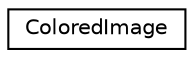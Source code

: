 digraph "类继承关系图"
{
 // INTERACTIVE_SVG=YES
 // LATEX_PDF_SIZE
  edge [fontname="Helvetica",fontsize="10",labelfontname="Helvetica",labelfontsize="10"];
  node [fontname="Helvetica",fontsize="10",shape=record];
  rankdir="LR";
  Node0 [label="ColoredImage",height=0.2,width=0.4,color="black", fillcolor="white", style="filled",URL="$dc/da6/class_colored_image.html",tooltip="Class representing a bitmap image colored based on hue/sat/gamma settings."];
}
